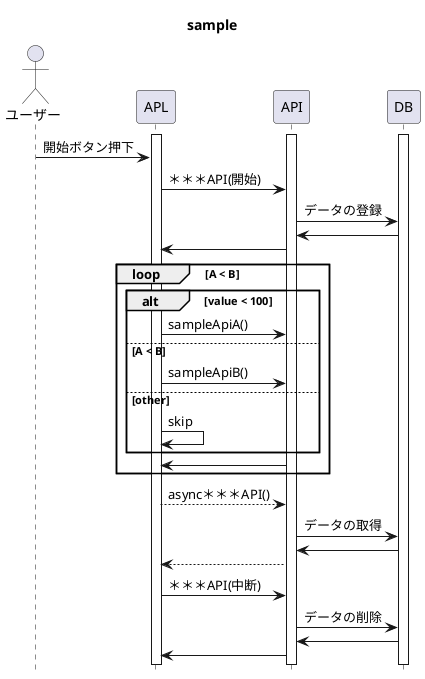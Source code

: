 @startuml
title sample
hide footbox

actor ユーザー as User
activate APL
activate API
activate DB
User -> APL : 開始ボタン押下

APL -> API : ＊＊＊API(開始)
API -> DB : データの登録
API <- DB :
APL <- API :

loop A < B
  alt value < 100
    APL -> API : sampleApiA()

  else A < B
    APL -> API : sampleApiB()

  else  other
    APL -> APL : skip
  end
  APL <- API
end
APL --> API : async＊＊＊API()
API -> DB : データの取得
API <- DB :
APL <-- API :

APL -> API : ＊＊＊API(中断)
API -> DB : データの削除
API <- DB :
APL <- API :
@enduml
